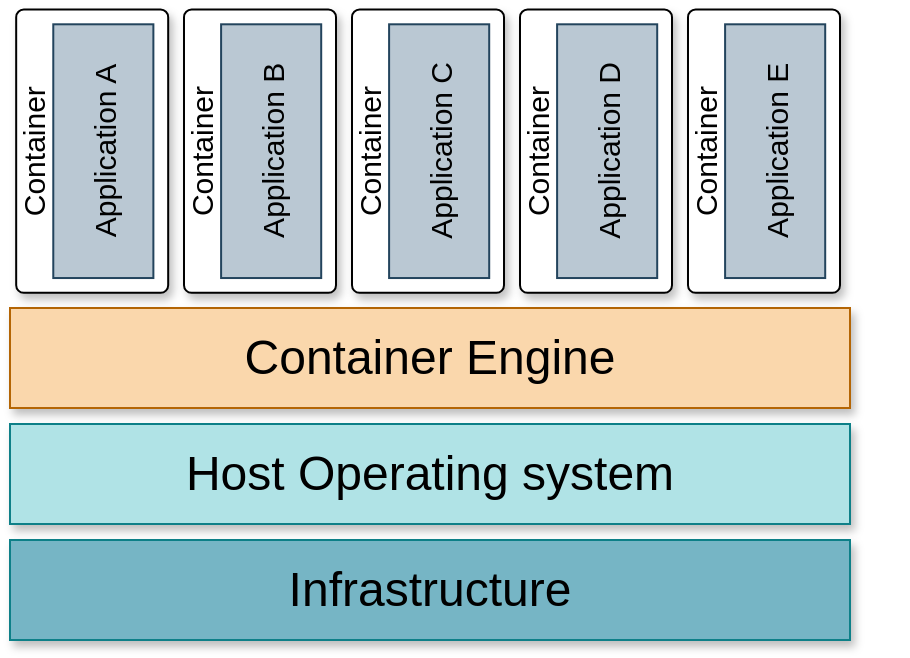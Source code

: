 <mxfile version="15.7.3" type="device"><diagram id="uisIiWI3f7rd6I0VkBQb" name="Page-1"><mxGraphModel dx="981" dy="679" grid="1" gridSize="10" guides="1" tooltips="1" connect="1" arrows="1" fold="1" page="1" pageScale="1" pageWidth="1169" pageHeight="827" math="0" shadow="0"><root><mxCell id="0"/><mxCell id="1" parent="0"/><mxCell id="WG07SvlMPot9vU6AOAD0-2" value="" style="rounded=0;whiteSpace=wrap;html=1;shadow=1;fillColor=#76B5C5;strokeColor=#0e8088;" vertex="1" parent="1"><mxGeometry x="370" y="630" width="420" height="50" as="geometry"/></mxCell><mxCell id="WG07SvlMPot9vU6AOAD0-3" value="" style="rounded=0;whiteSpace=wrap;html=1;shadow=1;fillColor=#b0e3e6;strokeColor=#0e8088;" vertex="1" parent="1"><mxGeometry x="370" y="572" width="420" height="50" as="geometry"/></mxCell><mxCell id="WG07SvlMPot9vU6AOAD0-4" value="" style="rounded=0;whiteSpace=wrap;html=1;shadow=1;fillColor=#fad7ac;strokeColor=#b46504;" vertex="1" parent="1"><mxGeometry x="370" y="514" width="420" height="50" as="geometry"/></mxCell><mxCell id="WG07SvlMPot9vU6AOAD0-33" value="Container Engine" style="text;html=1;strokeColor=none;fillColor=none;align=center;verticalAlign=middle;whiteSpace=wrap;rounded=0;shadow=1;glass=0;fontSize=24;" vertex="1" parent="1"><mxGeometry x="475" y="524" width="210" height="30" as="geometry"/></mxCell><mxCell id="WG07SvlMPot9vU6AOAD0-34" value="Host Operating system" style="text;html=1;strokeColor=none;fillColor=none;align=center;verticalAlign=middle;whiteSpace=wrap;rounded=0;shadow=1;glass=0;fontSize=24;" vertex="1" parent="1"><mxGeometry x="420" y="582" width="320" height="30" as="geometry"/></mxCell><mxCell id="WG07SvlMPot9vU6AOAD0-35" value="Infrastructure" style="text;html=1;strokeColor=none;fillColor=none;align=center;verticalAlign=middle;whiteSpace=wrap;rounded=0;shadow=1;glass=0;fontSize=24;" vertex="1" parent="1"><mxGeometry x="470" y="640" width="220" height="30" as="geometry"/></mxCell><mxCell id="WG07SvlMPot9vU6AOAD0-36" value="" style="group" vertex="1" connectable="0" parent="1"><mxGeometry x="373.09" y="364.765" width="108.82" height="141.64" as="geometry"/></mxCell><mxCell id="WG07SvlMPot9vU6AOAD0-5" value="" style="rounded=1;whiteSpace=wrap;html=1;rotation=-90;shadow=1;glass=0;arcSize=5" vertex="1" parent="WG07SvlMPot9vU6AOAD0-36"><mxGeometry x="-32.82" y="32.82" width="141.64" height="76" as="geometry"/></mxCell><mxCell id="WG07SvlMPot9vU6AOAD0-7" value="Container" style="text;html=1;strokeColor=none;fillColor=none;align=center;verticalAlign=middle;whiteSpace=wrap;rounded=0;fontSize=15;rotation=-90;" vertex="1" parent="WG07SvlMPot9vU6AOAD0-36"><mxGeometry x="-47.09" y="65.82" width="110" height="10" as="geometry"/></mxCell><mxCell id="WG07SvlMPot9vU6AOAD0-8" value="" style="rounded=0;whiteSpace=wrap;html=1;fontSize=15;fillColor=#bac8d3;strokeColor=#23445d;rotation=-90;" vertex="1" parent="WG07SvlMPot9vU6AOAD0-36"><mxGeometry x="-19.86" y="45.795" width="126.87" height="50.05" as="geometry"/></mxCell><mxCell id="WG07SvlMPot9vU6AOAD0-11" value="Application A" style="text;html=1;strokeColor=none;fillColor=none;align=center;verticalAlign=middle;whiteSpace=wrap;rounded=0;fontSize=15;rotation=-90;" vertex="1" parent="WG07SvlMPot9vU6AOAD0-36"><mxGeometry x="-6.425" y="55.82" width="100" height="30" as="geometry"/></mxCell><mxCell id="WG07SvlMPot9vU6AOAD0-37" value="" style="group" vertex="1" connectable="0" parent="1"><mxGeometry x="457" y="364.765" width="108.82" height="141.64" as="geometry"/></mxCell><mxCell id="WG07SvlMPot9vU6AOAD0-38" value="" style="rounded=1;whiteSpace=wrap;html=1;rotation=-90;shadow=1;glass=0;arcSize=5" vertex="1" parent="WG07SvlMPot9vU6AOAD0-37"><mxGeometry x="-32.82" y="32.82" width="141.64" height="76" as="geometry"/></mxCell><mxCell id="WG07SvlMPot9vU6AOAD0-39" value="Container" style="text;html=1;strokeColor=none;fillColor=none;align=center;verticalAlign=middle;whiteSpace=wrap;rounded=0;fontSize=15;rotation=-90;" vertex="1" parent="WG07SvlMPot9vU6AOAD0-37"><mxGeometry x="-47.09" y="65.82" width="110" height="10" as="geometry"/></mxCell><mxCell id="WG07SvlMPot9vU6AOAD0-40" value="" style="rounded=0;whiteSpace=wrap;html=1;fontSize=15;fillColor=#bac8d3;strokeColor=#23445d;rotation=-90;" vertex="1" parent="WG07SvlMPot9vU6AOAD0-37"><mxGeometry x="-19.86" y="45.795" width="126.87" height="50.05" as="geometry"/></mxCell><mxCell id="WG07SvlMPot9vU6AOAD0-41" value="Application B" style="text;html=1;strokeColor=none;fillColor=none;align=center;verticalAlign=middle;whiteSpace=wrap;rounded=0;fontSize=15;rotation=-90;" vertex="1" parent="WG07SvlMPot9vU6AOAD0-37"><mxGeometry x="-6.425" y="55.82" width="100" height="30" as="geometry"/></mxCell><mxCell id="WG07SvlMPot9vU6AOAD0-42" value="" style="group" vertex="1" connectable="0" parent="1"><mxGeometry x="541" y="364.765" width="108.82" height="141.64" as="geometry"/></mxCell><mxCell id="WG07SvlMPot9vU6AOAD0-43" value="" style="rounded=1;whiteSpace=wrap;html=1;rotation=-90;shadow=1;glass=0;arcSize=5" vertex="1" parent="WG07SvlMPot9vU6AOAD0-42"><mxGeometry x="-32.82" y="32.82" width="141.64" height="76" as="geometry"/></mxCell><mxCell id="WG07SvlMPot9vU6AOAD0-44" value="Container" style="text;html=1;strokeColor=none;fillColor=none;align=center;verticalAlign=middle;whiteSpace=wrap;rounded=0;fontSize=15;rotation=-90;" vertex="1" parent="WG07SvlMPot9vU6AOAD0-42"><mxGeometry x="-47.09" y="65.82" width="110" height="10" as="geometry"/></mxCell><mxCell id="WG07SvlMPot9vU6AOAD0-45" value="" style="rounded=0;whiteSpace=wrap;html=1;fontSize=15;fillColor=#bac8d3;strokeColor=#23445d;rotation=-90;" vertex="1" parent="WG07SvlMPot9vU6AOAD0-42"><mxGeometry x="-19.86" y="45.795" width="126.87" height="50.05" as="geometry"/></mxCell><mxCell id="WG07SvlMPot9vU6AOAD0-46" value="Application C" style="text;html=1;strokeColor=none;fillColor=none;align=center;verticalAlign=middle;whiteSpace=wrap;rounded=0;fontSize=15;rotation=-90;" vertex="1" parent="WG07SvlMPot9vU6AOAD0-42"><mxGeometry x="-6.425" y="55.82" width="100" height="30" as="geometry"/></mxCell><mxCell id="WG07SvlMPot9vU6AOAD0-47" value="" style="group" vertex="1" connectable="0" parent="1"><mxGeometry x="625" y="364.765" width="108.82" height="141.64" as="geometry"/></mxCell><mxCell id="WG07SvlMPot9vU6AOAD0-48" value="" style="rounded=1;whiteSpace=wrap;html=1;rotation=-90;shadow=1;glass=0;arcSize=5" vertex="1" parent="WG07SvlMPot9vU6AOAD0-47"><mxGeometry x="-32.82" y="32.82" width="141.64" height="76" as="geometry"/></mxCell><mxCell id="WG07SvlMPot9vU6AOAD0-49" value="Container" style="text;html=1;strokeColor=none;fillColor=none;align=center;verticalAlign=middle;whiteSpace=wrap;rounded=0;fontSize=15;rotation=-90;" vertex="1" parent="WG07SvlMPot9vU6AOAD0-47"><mxGeometry x="-47.09" y="65.82" width="110" height="10" as="geometry"/></mxCell><mxCell id="WG07SvlMPot9vU6AOAD0-50" value="" style="rounded=0;whiteSpace=wrap;html=1;fontSize=15;fillColor=#bac8d3;strokeColor=#23445d;rotation=-90;" vertex="1" parent="WG07SvlMPot9vU6AOAD0-47"><mxGeometry x="-19.86" y="45.795" width="126.87" height="50.05" as="geometry"/></mxCell><mxCell id="WG07SvlMPot9vU6AOAD0-51" value="Application D" style="text;html=1;strokeColor=none;fillColor=none;align=center;verticalAlign=middle;whiteSpace=wrap;rounded=0;fontSize=15;rotation=-90;" vertex="1" parent="WG07SvlMPot9vU6AOAD0-47"><mxGeometry x="-6.425" y="55.82" width="100" height="30" as="geometry"/></mxCell><mxCell id="WG07SvlMPot9vU6AOAD0-52" value="" style="group" vertex="1" connectable="0" parent="1"><mxGeometry x="710" y="364.765" width="108.82" height="141.64" as="geometry"/></mxCell><mxCell id="WG07SvlMPot9vU6AOAD0-53" value="" style="rounded=1;whiteSpace=wrap;html=1;rotation=-90;shadow=1;glass=0;arcSize=5" vertex="1" parent="WG07SvlMPot9vU6AOAD0-52"><mxGeometry x="-33.82" y="32.82" width="141.64" height="76" as="geometry"/></mxCell><mxCell id="WG07SvlMPot9vU6AOAD0-54" value="Container" style="text;html=1;strokeColor=none;fillColor=none;align=center;verticalAlign=middle;whiteSpace=wrap;rounded=0;fontSize=15;rotation=-90;" vertex="1" parent="WG07SvlMPot9vU6AOAD0-52"><mxGeometry x="-48.09" y="65.82" width="110" height="10" as="geometry"/></mxCell><mxCell id="WG07SvlMPot9vU6AOAD0-55" value="" style="rounded=0;whiteSpace=wrap;html=1;fontSize=15;fillColor=#bac8d3;strokeColor=#23445d;rotation=-90;" vertex="1" parent="WG07SvlMPot9vU6AOAD0-52"><mxGeometry x="-20.86" y="45.795" width="126.87" height="50.05" as="geometry"/></mxCell><mxCell id="WG07SvlMPot9vU6AOAD0-56" value="Application E" style="text;html=1;strokeColor=none;fillColor=none;align=center;verticalAlign=middle;whiteSpace=wrap;rounded=0;fontSize=15;rotation=-90;" vertex="1" parent="WG07SvlMPot9vU6AOAD0-52"><mxGeometry x="-7.425" y="55.82" width="100" height="30" as="geometry"/></mxCell></root></mxGraphModel></diagram></mxfile>